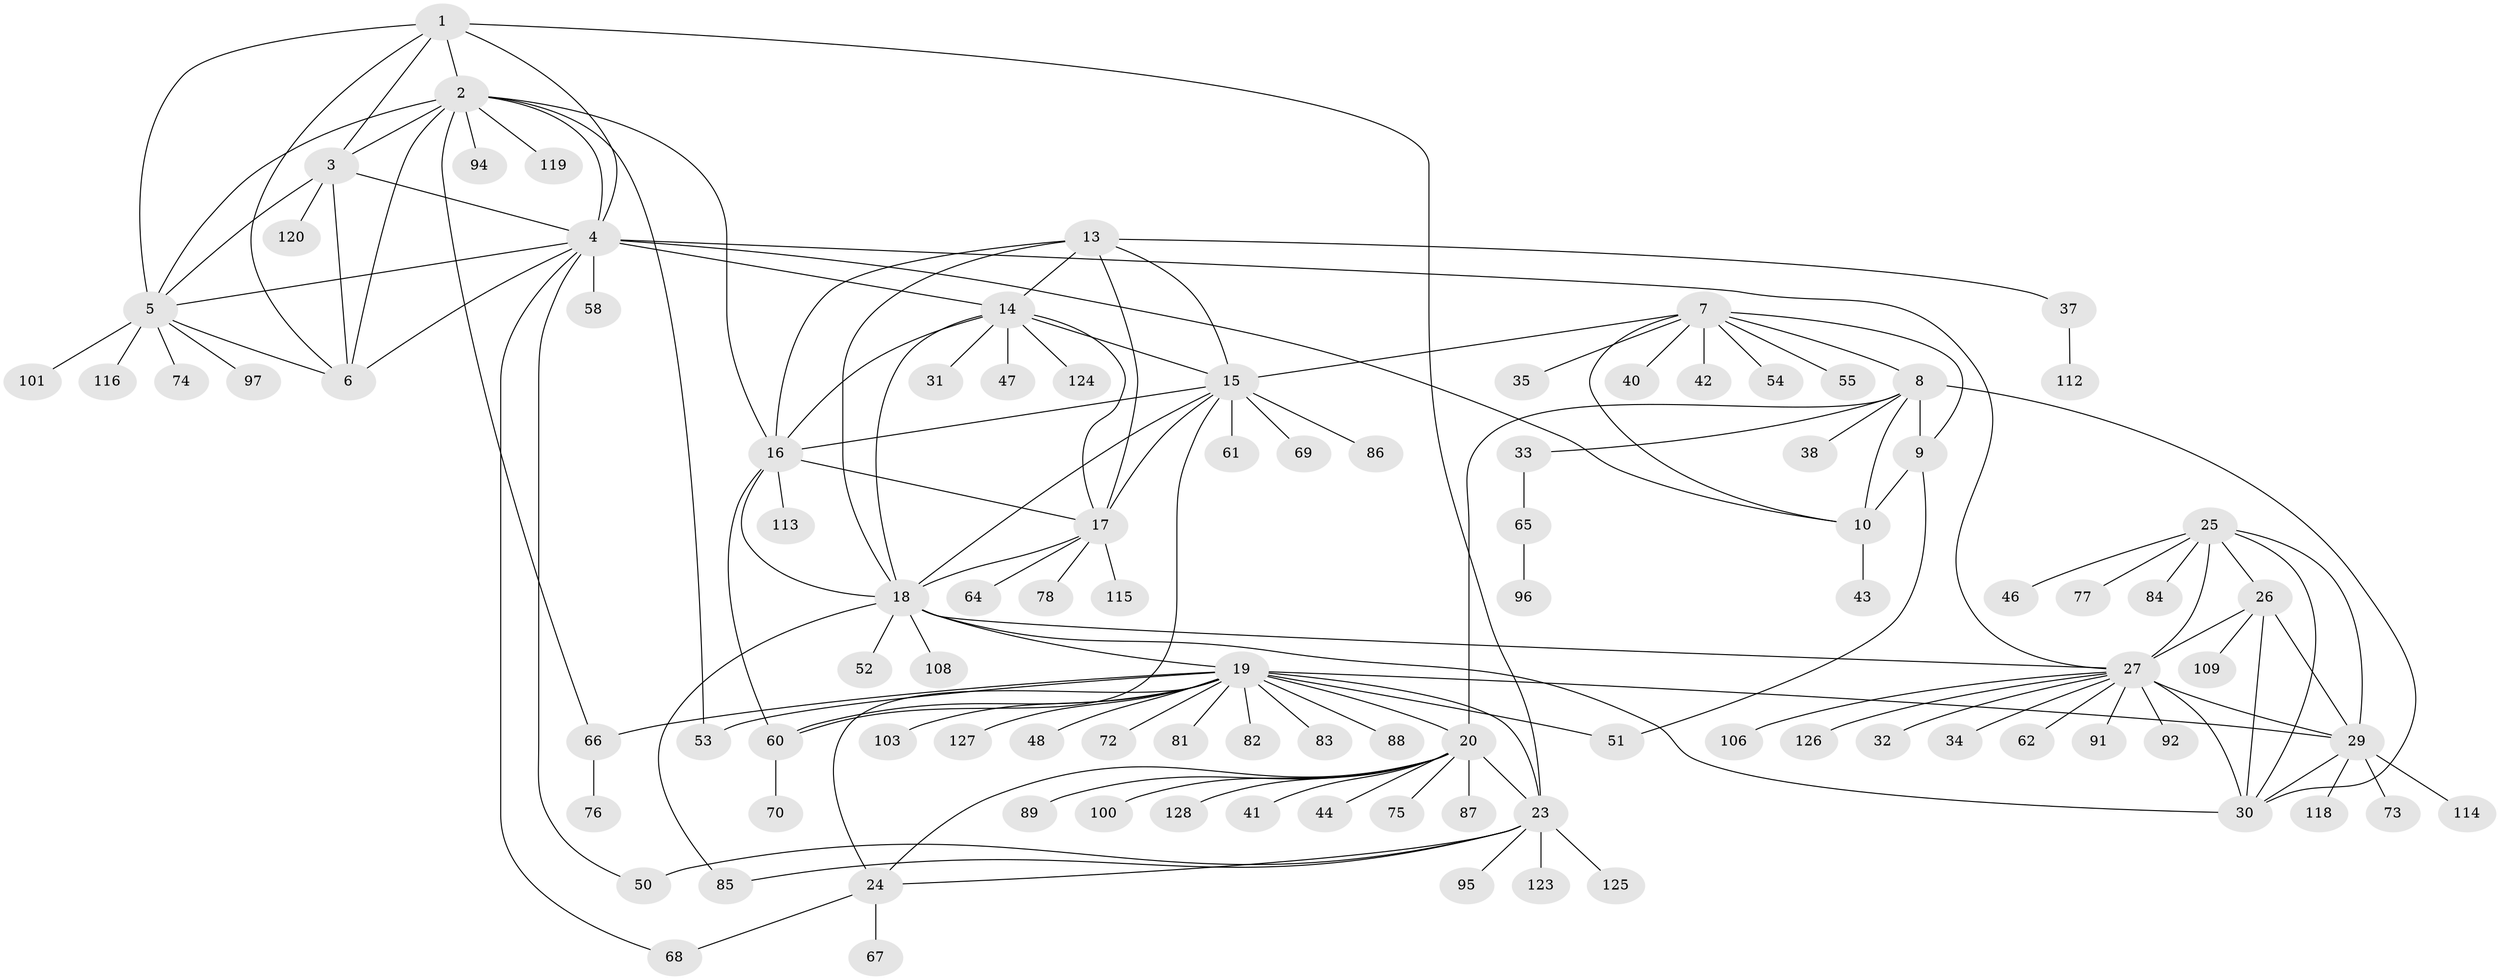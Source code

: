// original degree distribution, {6: 0.046511627906976744, 10: 0.046511627906976744, 7: 0.031007751937984496, 11: 0.031007751937984496, 8: 0.03875968992248062, 12: 0.007751937984496124, 9: 0.023255813953488372, 14: 0.007751937984496124, 1: 0.5968992248062015, 3: 0.031007751937984496, 2: 0.13178294573643412, 4: 0.007751937984496124}
// Generated by graph-tools (version 1.1) at 2025/42/03/06/25 10:42:12]
// undirected, 99 vertices, 146 edges
graph export_dot {
graph [start="1"]
  node [color=gray90,style=filled];
  1;
  2 [super="+59"];
  3 [super="+63"];
  4 [super="+98"];
  5 [super="+45"];
  6 [super="+49"];
  7 [super="+105"];
  8 [super="+12"];
  9 [super="+90"];
  10 [super="+11"];
  13 [super="+56"];
  14 [super="+107"];
  15 [super="+117"];
  16 [super="+36"];
  17 [super="+39"];
  18 [super="+57"];
  19 [super="+22"];
  20 [super="+21"];
  23 [super="+80"];
  24 [super="+93"];
  25 [super="+110"];
  26;
  27 [super="+28"];
  29 [super="+111"];
  30;
  31;
  32;
  33 [super="+99"];
  34;
  35;
  37;
  38;
  40 [super="+102"];
  41;
  42;
  43;
  44;
  46;
  47;
  48;
  50;
  51;
  52 [super="+71"];
  53;
  54;
  55;
  58;
  60 [super="+79"];
  61;
  62;
  64;
  65;
  66;
  67;
  68;
  69;
  70;
  72;
  73 [super="+122"];
  74;
  75;
  76 [super="+104"];
  77;
  78;
  81;
  82;
  83;
  84;
  85;
  86;
  87;
  88;
  89;
  91;
  92;
  94;
  95;
  96;
  97;
  100;
  101;
  103;
  106;
  108;
  109;
  112 [super="+121"];
  113;
  114;
  115 [super="+129"];
  116;
  118;
  119;
  120;
  123;
  124;
  125;
  126;
  127;
  128;
  1 -- 2;
  1 -- 3;
  1 -- 4;
  1 -- 5;
  1 -- 6;
  1 -- 23;
  2 -- 3;
  2 -- 4;
  2 -- 5;
  2 -- 6;
  2 -- 16;
  2 -- 53;
  2 -- 94;
  2 -- 119;
  2 -- 66;
  3 -- 4;
  3 -- 5;
  3 -- 6;
  3 -- 120;
  4 -- 5;
  4 -- 6;
  4 -- 27;
  4 -- 50;
  4 -- 58;
  4 -- 68;
  4 -- 14;
  4 -- 10;
  5 -- 6;
  5 -- 97;
  5 -- 116;
  5 -- 74;
  5 -- 101;
  7 -- 8 [weight=2];
  7 -- 9;
  7 -- 10 [weight=2];
  7 -- 15;
  7 -- 35;
  7 -- 40;
  7 -- 42;
  7 -- 54;
  7 -- 55;
  8 -- 9 [weight=2];
  8 -- 10 [weight=4];
  8 -- 20;
  8 -- 33;
  8 -- 38;
  8 -- 30;
  9 -- 10 [weight=2];
  9 -- 51;
  10 -- 43;
  13 -- 14;
  13 -- 15;
  13 -- 16;
  13 -- 17;
  13 -- 18;
  13 -- 37;
  14 -- 15;
  14 -- 16;
  14 -- 17;
  14 -- 18;
  14 -- 31;
  14 -- 47;
  14 -- 124;
  15 -- 16;
  15 -- 17;
  15 -- 18;
  15 -- 60;
  15 -- 61;
  15 -- 69;
  15 -- 86;
  16 -- 17;
  16 -- 18;
  16 -- 113;
  16 -- 60;
  17 -- 18;
  17 -- 64;
  17 -- 78;
  17 -- 115;
  18 -- 27;
  18 -- 52;
  18 -- 108;
  18 -- 19;
  18 -- 85;
  18 -- 30;
  19 -- 20 [weight=4];
  19 -- 23 [weight=2];
  19 -- 24 [weight=2];
  19 -- 29;
  19 -- 48;
  19 -- 53;
  19 -- 60;
  19 -- 72;
  19 -- 81;
  19 -- 83;
  19 -- 88;
  19 -- 127;
  19 -- 66;
  19 -- 103;
  19 -- 82;
  19 -- 51;
  20 -- 23 [weight=2];
  20 -- 24 [weight=2];
  20 -- 44;
  20 -- 75;
  20 -- 128;
  20 -- 100;
  20 -- 41;
  20 -- 87;
  20 -- 89;
  23 -- 24;
  23 -- 50;
  23 -- 85;
  23 -- 123;
  23 -- 125;
  23 -- 95;
  24 -- 67;
  24 -- 68;
  25 -- 26;
  25 -- 27 [weight=2];
  25 -- 29;
  25 -- 30;
  25 -- 46;
  25 -- 77;
  25 -- 84;
  26 -- 27 [weight=2];
  26 -- 29;
  26 -- 30;
  26 -- 109;
  27 -- 29 [weight=2];
  27 -- 30 [weight=2];
  27 -- 32;
  27 -- 34;
  27 -- 92;
  27 -- 106;
  27 -- 126;
  27 -- 91;
  27 -- 62;
  29 -- 30;
  29 -- 73;
  29 -- 114;
  29 -- 118;
  33 -- 65;
  37 -- 112;
  60 -- 70;
  65 -- 96;
  66 -- 76;
}
